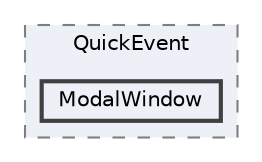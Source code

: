 digraph "C:/Users/むずでょ/Documents/Unity Projects/RMU-1-00-00-Research/Assets/RPGMaker/Codebase/Editor/MapEditor/Component/Canvas/QuickEvent/ModalWindow"
{
 // LATEX_PDF_SIZE
  bgcolor="transparent";
  edge [fontname=Helvetica,fontsize=10,labelfontname=Helvetica,labelfontsize=10];
  node [fontname=Helvetica,fontsize=10,shape=box,height=0.2,width=0.4];
  compound=true
  subgraph clusterdir_6268cbcb3d45bcc0d41c19bd4660a5b9 {
    graph [ bgcolor="#edf0f7", pencolor="grey50", label="QuickEvent", fontname=Helvetica,fontsize=10 style="filled,dashed", URL="dir_6268cbcb3d45bcc0d41c19bd4660a5b9.html",tooltip=""]
  dir_b7ff155579badc75e2acd55510a1b860 [label="ModalWindow", fillcolor="#edf0f7", color="grey25", style="filled,bold", URL="dir_b7ff155579badc75e2acd55510a1b860.html",tooltip=""];
  }
}
